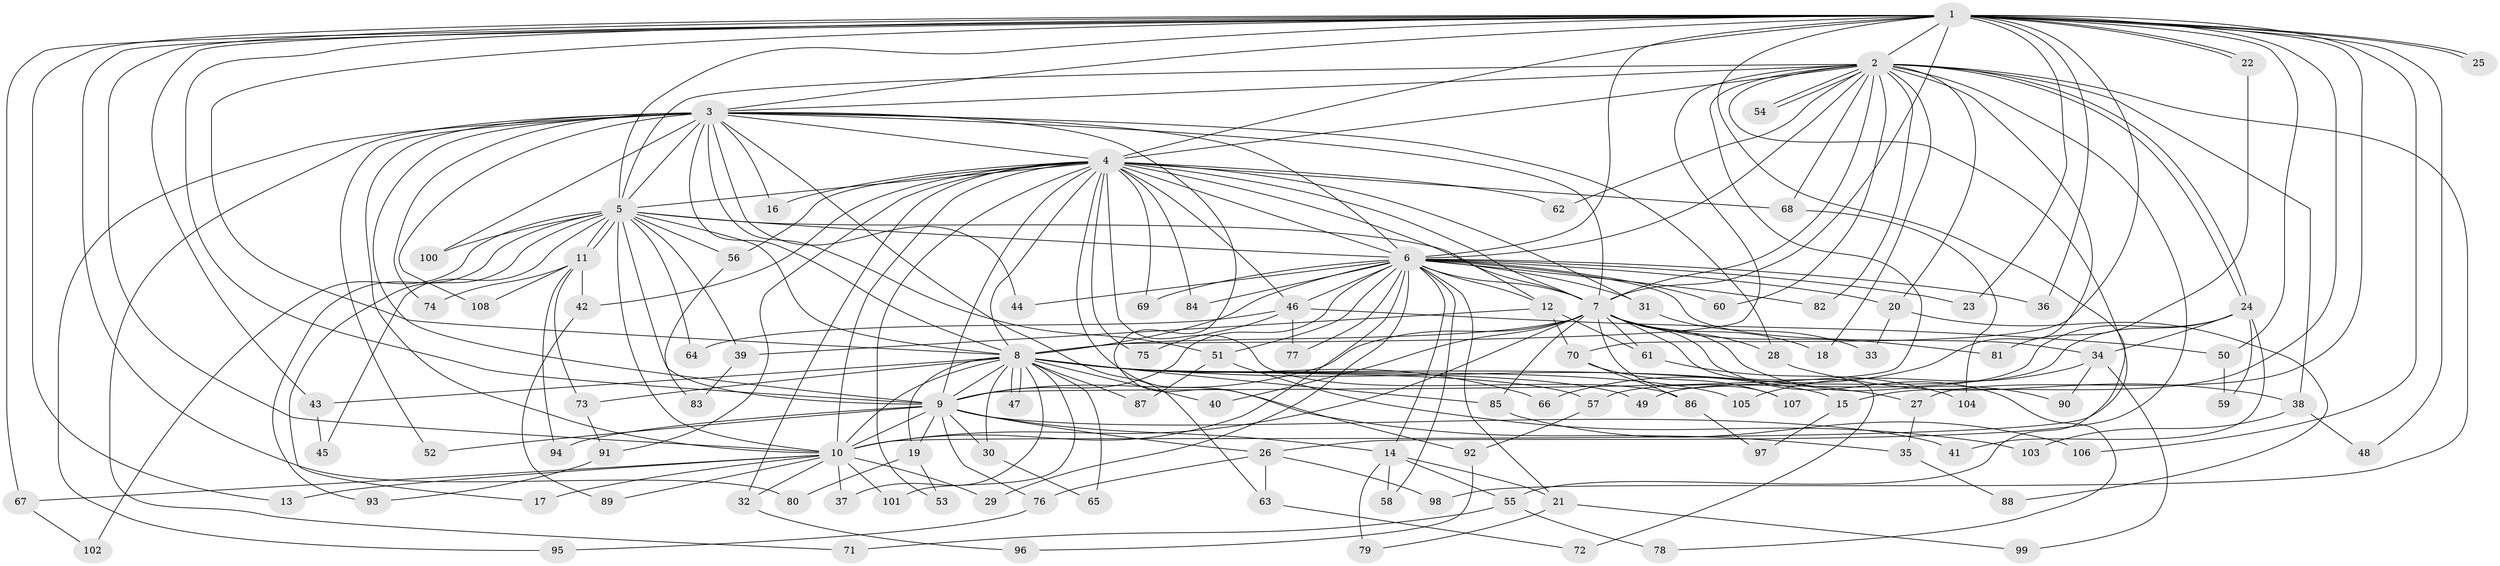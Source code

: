 // Generated by graph-tools (version 1.1) at 2025/01/03/09/25 03:01:21]
// undirected, 108 vertices, 241 edges
graph export_dot {
graph [start="1"]
  node [color=gray90,style=filled];
  1;
  2;
  3;
  4;
  5;
  6;
  7;
  8;
  9;
  10;
  11;
  12;
  13;
  14;
  15;
  16;
  17;
  18;
  19;
  20;
  21;
  22;
  23;
  24;
  25;
  26;
  27;
  28;
  29;
  30;
  31;
  32;
  33;
  34;
  35;
  36;
  37;
  38;
  39;
  40;
  41;
  42;
  43;
  44;
  45;
  46;
  47;
  48;
  49;
  50;
  51;
  52;
  53;
  54;
  55;
  56;
  57;
  58;
  59;
  60;
  61;
  62;
  63;
  64;
  65;
  66;
  67;
  68;
  69;
  70;
  71;
  72;
  73;
  74;
  75;
  76;
  77;
  78;
  79;
  80;
  81;
  82;
  83;
  84;
  85;
  86;
  87;
  88;
  89;
  90;
  91;
  92;
  93;
  94;
  95;
  96;
  97;
  98;
  99;
  100;
  101;
  102;
  103;
  104;
  105;
  106;
  107;
  108;
  1 -- 2;
  1 -- 3;
  1 -- 4;
  1 -- 5;
  1 -- 6;
  1 -- 7;
  1 -- 8;
  1 -- 9;
  1 -- 10;
  1 -- 13;
  1 -- 15;
  1 -- 22;
  1 -- 22;
  1 -- 23;
  1 -- 25;
  1 -- 25;
  1 -- 27;
  1 -- 36;
  1 -- 43;
  1 -- 48;
  1 -- 50;
  1 -- 55;
  1 -- 67;
  1 -- 70;
  1 -- 80;
  1 -- 106;
  2 -- 3;
  2 -- 4;
  2 -- 5;
  2 -- 6;
  2 -- 7;
  2 -- 8;
  2 -- 9;
  2 -- 10;
  2 -- 18;
  2 -- 20;
  2 -- 24;
  2 -- 24;
  2 -- 26;
  2 -- 38;
  2 -- 54;
  2 -- 54;
  2 -- 60;
  2 -- 62;
  2 -- 66;
  2 -- 68;
  2 -- 82;
  2 -- 98;
  3 -- 4;
  3 -- 5;
  3 -- 6;
  3 -- 7;
  3 -- 8;
  3 -- 9;
  3 -- 10;
  3 -- 16;
  3 -- 28;
  3 -- 44;
  3 -- 51;
  3 -- 52;
  3 -- 63;
  3 -- 71;
  3 -- 74;
  3 -- 92;
  3 -- 95;
  3 -- 100;
  3 -- 108;
  4 -- 5;
  4 -- 6;
  4 -- 7;
  4 -- 8;
  4 -- 9;
  4 -- 10;
  4 -- 12;
  4 -- 16;
  4 -- 31;
  4 -- 32;
  4 -- 35;
  4 -- 42;
  4 -- 46;
  4 -- 53;
  4 -- 56;
  4 -- 62;
  4 -- 68;
  4 -- 69;
  4 -- 75;
  4 -- 84;
  4 -- 86;
  4 -- 91;
  5 -- 6;
  5 -- 7;
  5 -- 8;
  5 -- 9;
  5 -- 10;
  5 -- 11;
  5 -- 11;
  5 -- 17;
  5 -- 39;
  5 -- 45;
  5 -- 56;
  5 -- 64;
  5 -- 93;
  5 -- 100;
  5 -- 102;
  6 -- 7;
  6 -- 8;
  6 -- 9;
  6 -- 10;
  6 -- 12;
  6 -- 14;
  6 -- 20;
  6 -- 21;
  6 -- 23;
  6 -- 29;
  6 -- 31;
  6 -- 34;
  6 -- 36;
  6 -- 44;
  6 -- 46;
  6 -- 51;
  6 -- 58;
  6 -- 60;
  6 -- 69;
  6 -- 77;
  6 -- 82;
  6 -- 84;
  7 -- 8;
  7 -- 9;
  7 -- 10;
  7 -- 18;
  7 -- 28;
  7 -- 40;
  7 -- 61;
  7 -- 72;
  7 -- 78;
  7 -- 81;
  7 -- 85;
  7 -- 90;
  7 -- 107;
  8 -- 9;
  8 -- 10;
  8 -- 15;
  8 -- 19;
  8 -- 27;
  8 -- 30;
  8 -- 37;
  8 -- 40;
  8 -- 43;
  8 -- 47;
  8 -- 47;
  8 -- 49;
  8 -- 57;
  8 -- 65;
  8 -- 66;
  8 -- 73;
  8 -- 85;
  8 -- 87;
  8 -- 101;
  8 -- 105;
  9 -- 10;
  9 -- 14;
  9 -- 19;
  9 -- 26;
  9 -- 30;
  9 -- 41;
  9 -- 52;
  9 -- 76;
  9 -- 94;
  10 -- 13;
  10 -- 17;
  10 -- 29;
  10 -- 32;
  10 -- 37;
  10 -- 67;
  10 -- 89;
  10 -- 101;
  11 -- 42;
  11 -- 73;
  11 -- 74;
  11 -- 94;
  11 -- 108;
  12 -- 39;
  12 -- 61;
  12 -- 70;
  14 -- 21;
  14 -- 55;
  14 -- 58;
  14 -- 79;
  15 -- 97;
  19 -- 53;
  19 -- 80;
  20 -- 33;
  20 -- 88;
  21 -- 79;
  21 -- 99;
  22 -- 81;
  24 -- 34;
  24 -- 41;
  24 -- 49;
  24 -- 57;
  24 -- 59;
  26 -- 63;
  26 -- 76;
  26 -- 98;
  27 -- 35;
  28 -- 38;
  30 -- 65;
  31 -- 33;
  32 -- 96;
  34 -- 90;
  34 -- 99;
  34 -- 105;
  35 -- 88;
  38 -- 48;
  38 -- 103;
  39 -- 83;
  42 -- 89;
  43 -- 45;
  46 -- 50;
  46 -- 64;
  46 -- 75;
  46 -- 77;
  50 -- 59;
  51 -- 87;
  51 -- 103;
  55 -- 71;
  55 -- 78;
  56 -- 83;
  57 -- 92;
  61 -- 104;
  63 -- 72;
  67 -- 102;
  68 -- 104;
  70 -- 86;
  70 -- 107;
  73 -- 91;
  76 -- 95;
  85 -- 106;
  86 -- 97;
  91 -- 93;
  92 -- 96;
}
